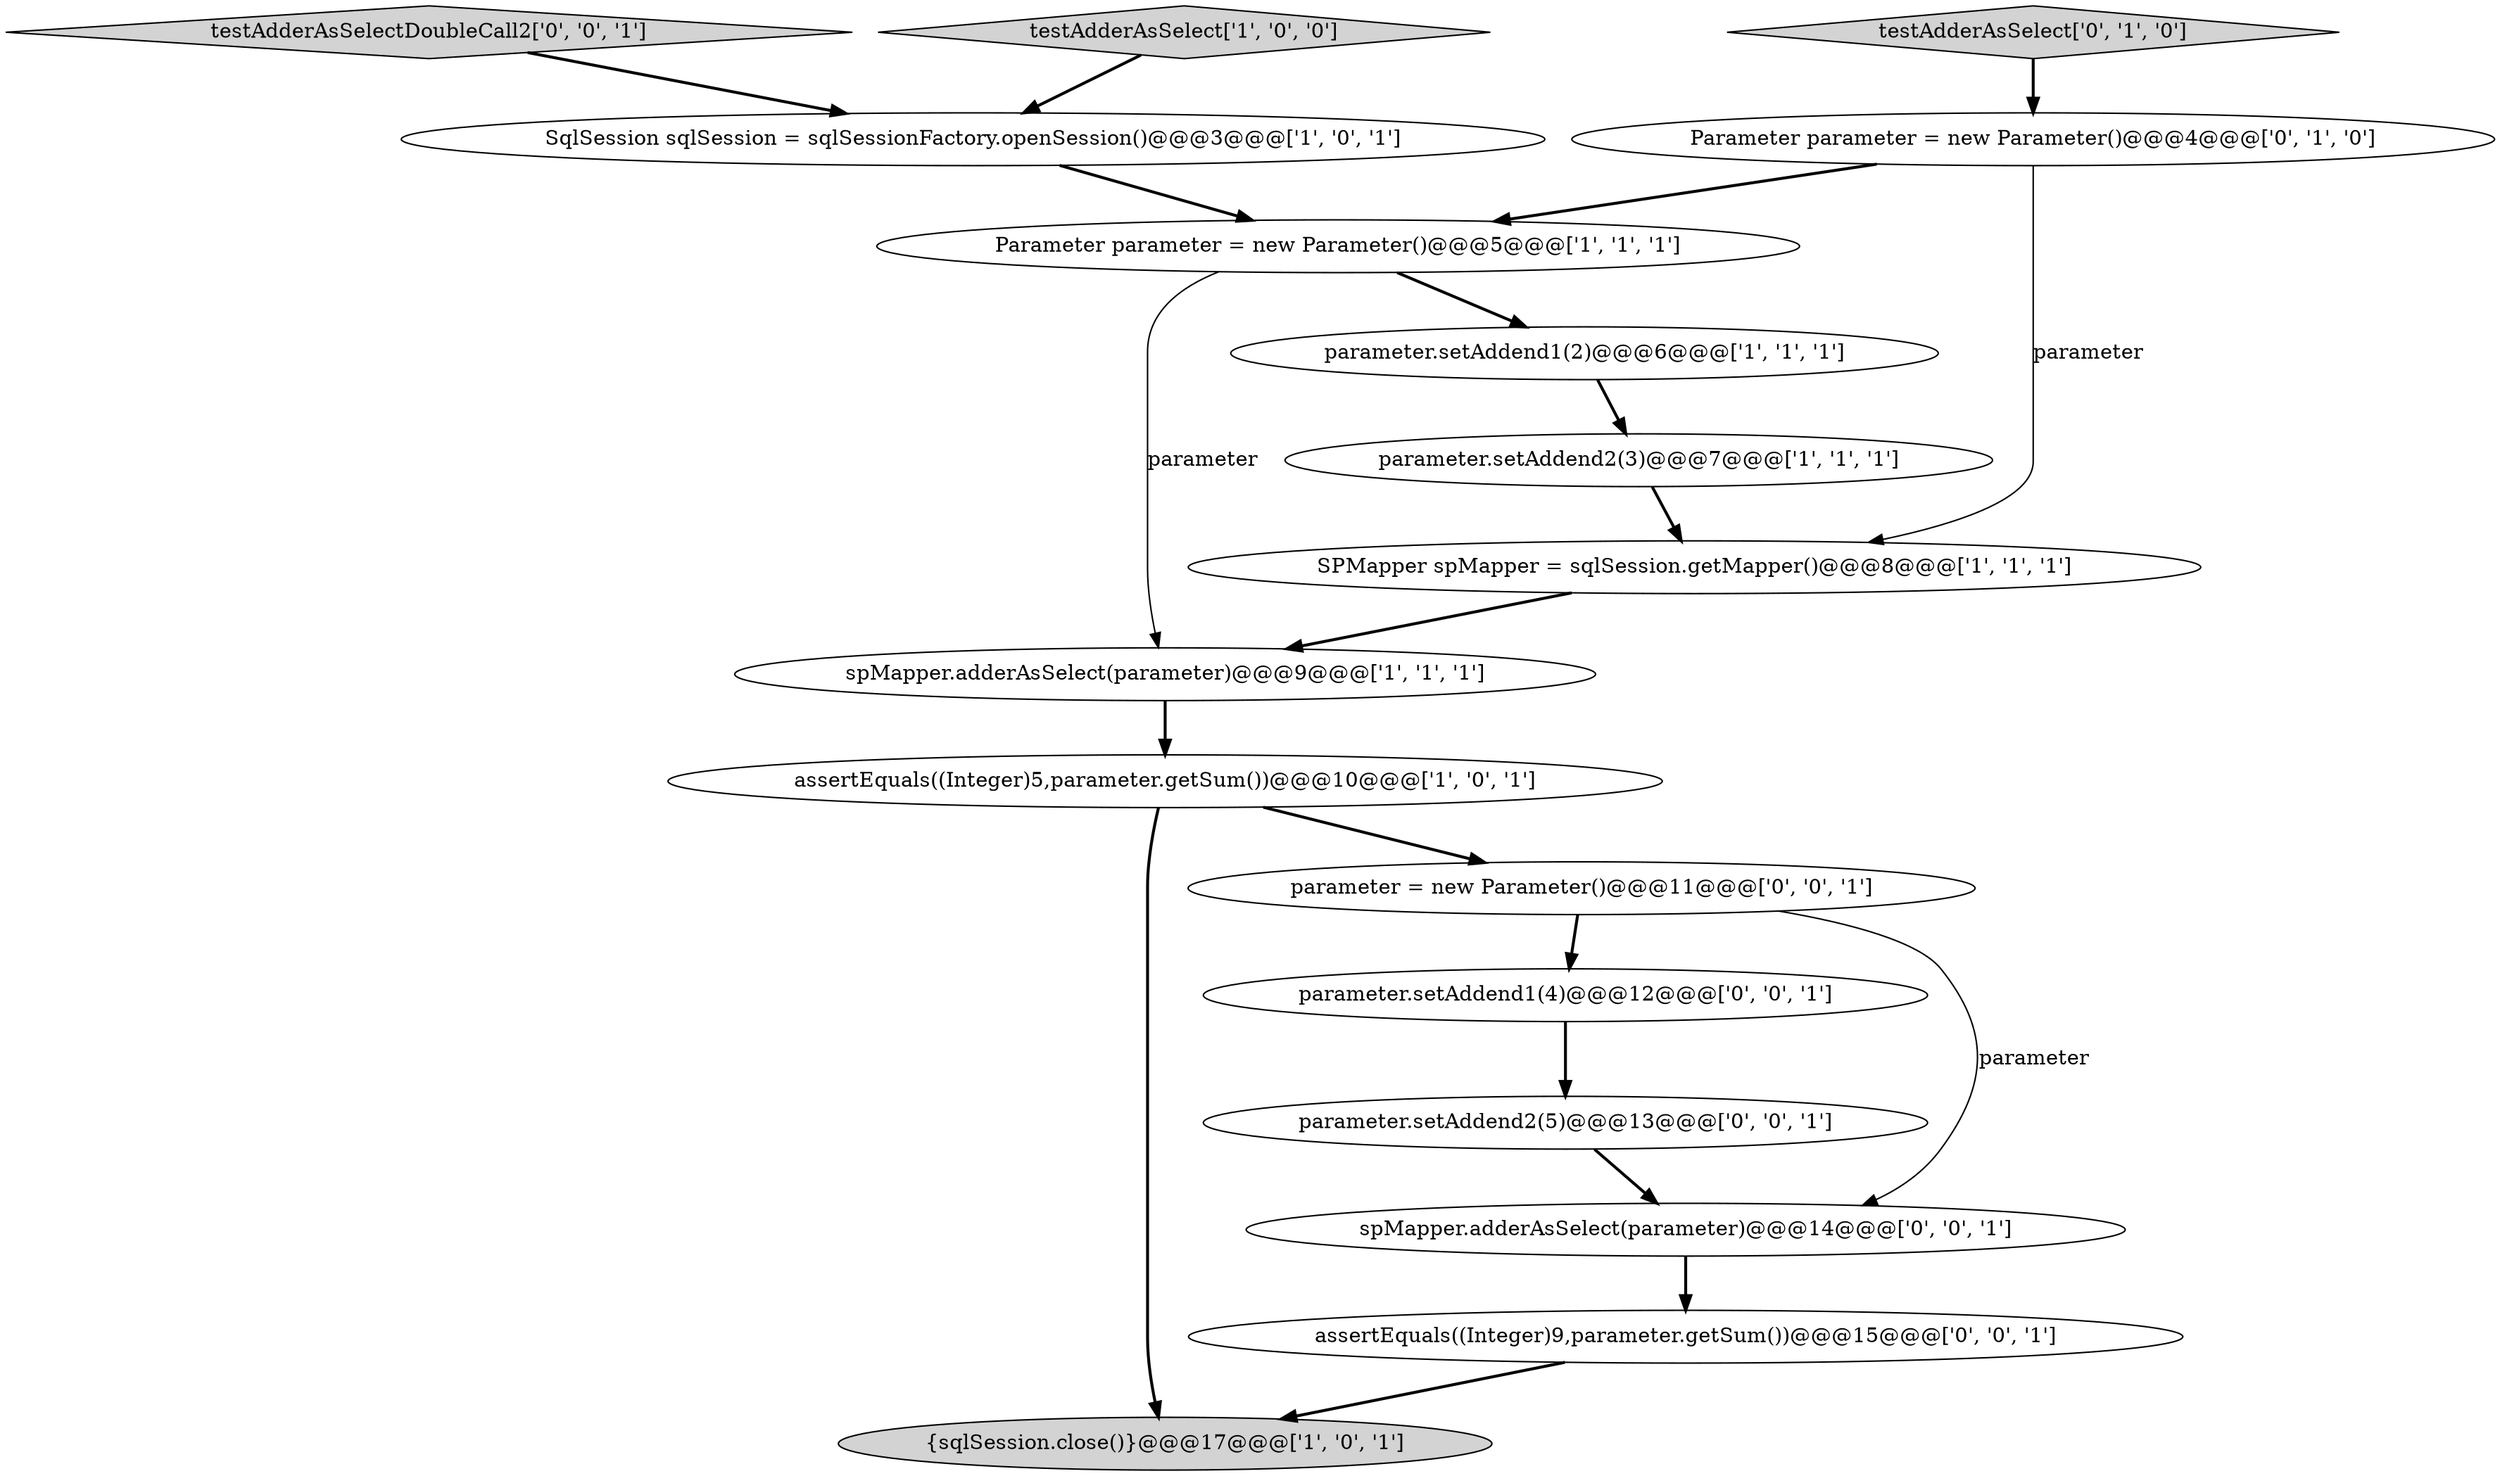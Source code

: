 digraph {
1 [style = filled, label = "spMapper.adderAsSelect(parameter)@@@9@@@['1', '1', '1']", fillcolor = white, shape = ellipse image = "AAA0AAABBB1BBB"];
12 [style = filled, label = "parameter.setAddend2(5)@@@13@@@['0', '0', '1']", fillcolor = white, shape = ellipse image = "AAA0AAABBB3BBB"];
5 [style = filled, label = "SPMapper spMapper = sqlSession.getMapper()@@@8@@@['1', '1', '1']", fillcolor = white, shape = ellipse image = "AAA0AAABBB1BBB"];
7 [style = filled, label = "{sqlSession.close()}@@@17@@@['1', '0', '1']", fillcolor = lightgray, shape = ellipse image = "AAA0AAABBB1BBB"];
3 [style = filled, label = "SqlSession sqlSession = sqlSessionFactory.openSession()@@@3@@@['1', '0', '1']", fillcolor = white, shape = ellipse image = "AAA0AAABBB1BBB"];
4 [style = filled, label = "parameter.setAddend2(3)@@@7@@@['1', '1', '1']", fillcolor = white, shape = ellipse image = "AAA0AAABBB1BBB"];
8 [style = filled, label = "Parameter parameter = new Parameter()@@@5@@@['1', '1', '1']", fillcolor = white, shape = ellipse image = "AAA0AAABBB1BBB"];
6 [style = filled, label = "assertEquals((Integer)5,parameter.getSum())@@@10@@@['1', '0', '1']", fillcolor = white, shape = ellipse image = "AAA0AAABBB1BBB"];
11 [style = filled, label = "parameter = new Parameter()@@@11@@@['0', '0', '1']", fillcolor = white, shape = ellipse image = "AAA0AAABBB3BBB"];
14 [style = filled, label = "assertEquals((Integer)9,parameter.getSum())@@@15@@@['0', '0', '1']", fillcolor = white, shape = ellipse image = "AAA0AAABBB3BBB"];
13 [style = filled, label = "parameter.setAddend1(4)@@@12@@@['0', '0', '1']", fillcolor = white, shape = ellipse image = "AAA0AAABBB3BBB"];
16 [style = filled, label = "spMapper.adderAsSelect(parameter)@@@14@@@['0', '0', '1']", fillcolor = white, shape = ellipse image = "AAA0AAABBB3BBB"];
0 [style = filled, label = "parameter.setAddend1(2)@@@6@@@['1', '1', '1']", fillcolor = white, shape = ellipse image = "AAA0AAABBB1BBB"];
9 [style = filled, label = "Parameter parameter = new Parameter()@@@4@@@['0', '1', '0']", fillcolor = white, shape = ellipse image = "AAA0AAABBB2BBB"];
10 [style = filled, label = "testAdderAsSelect['0', '1', '0']", fillcolor = lightgray, shape = diamond image = "AAA0AAABBB2BBB"];
15 [style = filled, label = "testAdderAsSelectDoubleCall2['0', '0', '1']", fillcolor = lightgray, shape = diamond image = "AAA0AAABBB3BBB"];
2 [style = filled, label = "testAdderAsSelect['1', '0', '0']", fillcolor = lightgray, shape = diamond image = "AAA0AAABBB1BBB"];
8->0 [style = bold, label=""];
16->14 [style = bold, label=""];
5->1 [style = bold, label=""];
10->9 [style = bold, label=""];
1->6 [style = bold, label=""];
13->12 [style = bold, label=""];
12->16 [style = bold, label=""];
8->1 [style = solid, label="parameter"];
6->7 [style = bold, label=""];
11->16 [style = solid, label="parameter"];
9->8 [style = bold, label=""];
0->4 [style = bold, label=""];
15->3 [style = bold, label=""];
4->5 [style = bold, label=""];
9->5 [style = solid, label="parameter"];
3->8 [style = bold, label=""];
6->11 [style = bold, label=""];
11->13 [style = bold, label=""];
2->3 [style = bold, label=""];
14->7 [style = bold, label=""];
}
